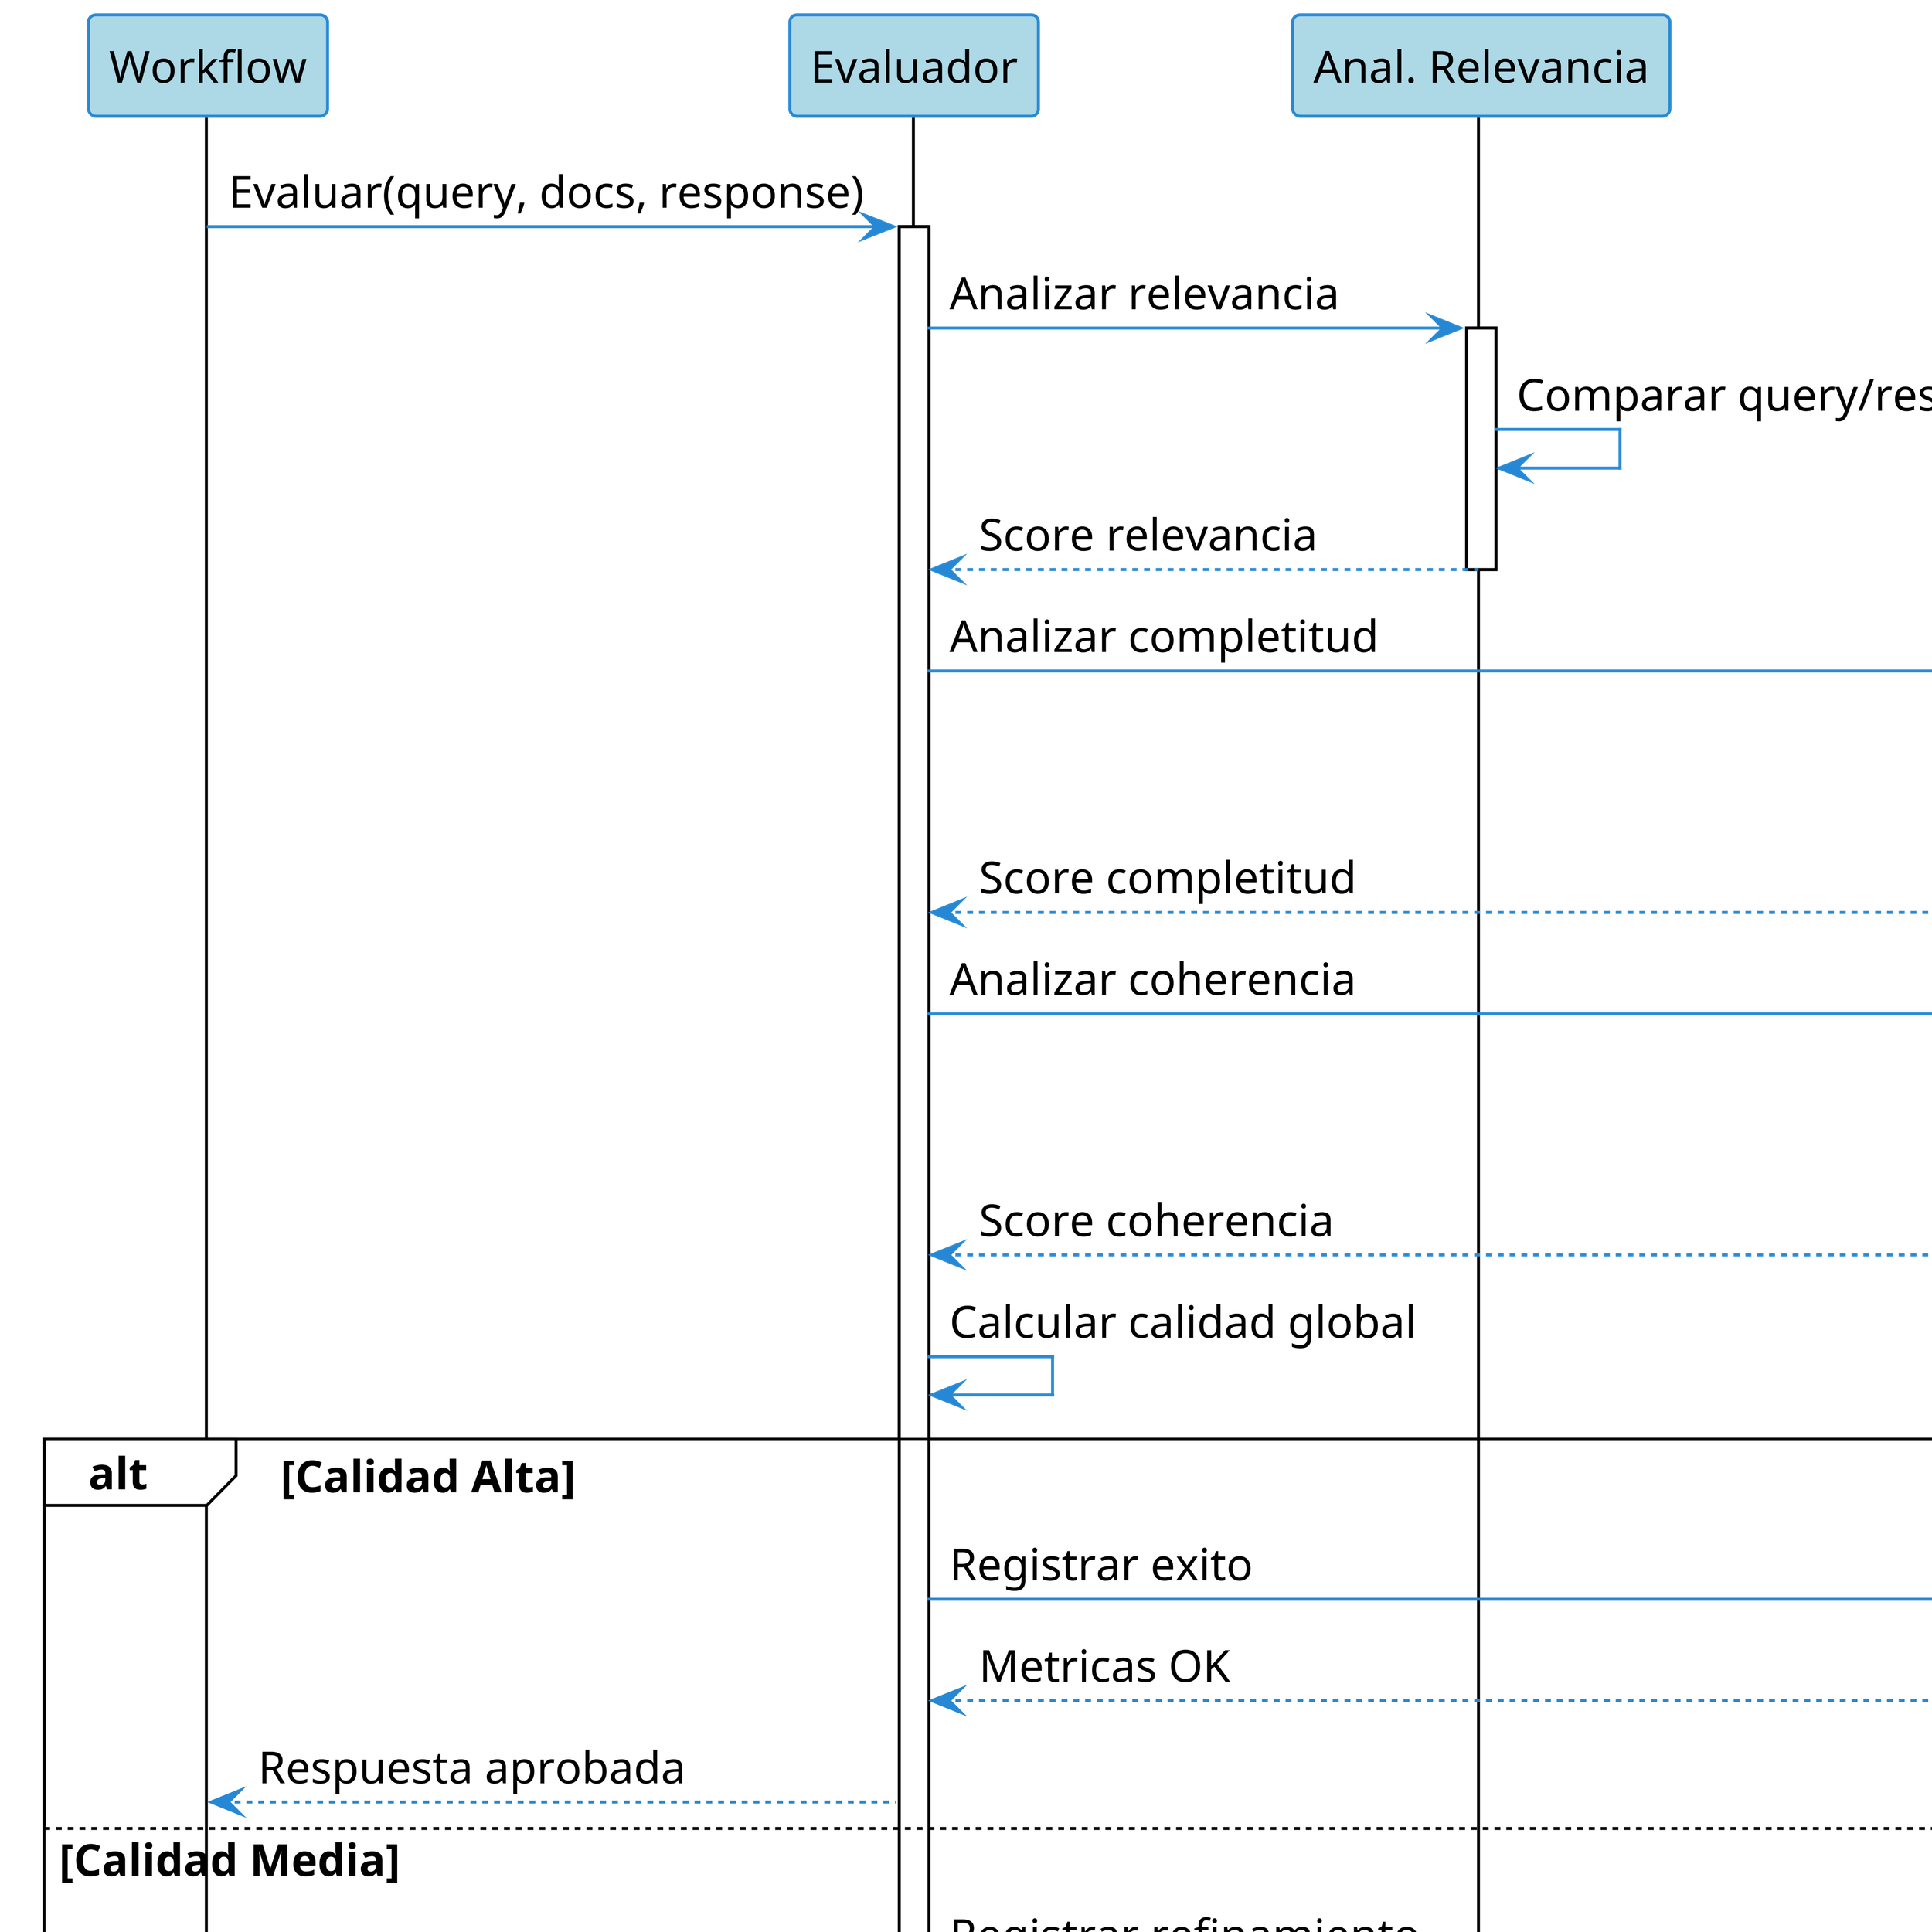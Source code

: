 @startuml 
!theme plain
skinparam {
    dpi 600
    shadowing false
    backgroundColor transparent
    defaultFontName "Arial"
    defaultFontSize 15
    sequenceArrowThickness 1
    sequenceParticipant {
        padding 5
    }
    sequence {
        participantBorderColor #2688d4
        participantBackgroundColor #add8e6
    }
    arrow {
        color #2688d4
    }
}


participant "Workflow" as WF
participant "Evaluador" as EvalGran
participant "Anal. Relevancia" as RelAnalyzer
participant "Anal. Completitud" as CompAnalyzer
participant "Anal. Coherencia" as CohAnalyzer
participant "Colector Metricas" as Metrics

WF -> EvalGran: Evaluar(query, docs, response)
activate EvalGran

EvalGran -> RelAnalyzer: Analizar relevancia
activate RelAnalyzer
RelAnalyzer -> RelAnalyzer: Comparar query/respuesta
RelAnalyzer --> EvalGran: Score relevancia
deactivate RelAnalyzer

EvalGran -> CompAnalyzer: Analizar completitud
activate CompAnalyzer
CompAnalyzer -> CompAnalyzer: Verificar uso docs
CompAnalyzer --> EvalGran: Score completitud
deactivate CompAnalyzer

EvalGran -> CohAnalyzer: Analizar coherencia
activate CohAnalyzer
CohAnalyzer -> CohAnalyzer: Verificar consistencia
CohAnalyzer --> EvalGran: Score coherencia
deactivate CohAnalyzer

EvalGran -> EvalGran: Calcular calidad global

alt Calidad Alta
    EvalGran -> Metrics: Registrar exito
    activate Metrics
    Metrics --> EvalGran: Metricas OK
    deactivate Metrics
    EvalGran --> WF: Respuesta aprobada
else Calidad Media
    EvalGran -> Metrics: Registrar refinamiento
    activate Metrics
    Metrics --> EvalGran: Metricas OK
    deactivate Metrics
    EvalGran --> WF: Requiere ajuste
else Calidad Baja
    EvalGran -> Metrics: Registrar fallo
    activate Metrics
    Metrics --> EvalGran: Metricas OK
    deactivate Metrics
    EvalGran --> WF: Respuesta rechazada
end

deactivate EvalGran

@enduml